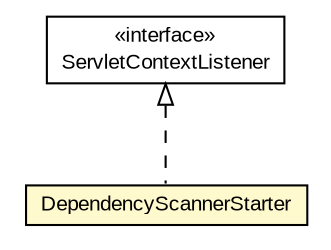 #!/usr/local/bin/dot
#
# Class diagram 
# Generated by UMLGraph version R5_6-24-gf6e263 (http://www.umlgraph.org/)
#

digraph G {
	edge [fontname="arial",fontsize=10,labelfontname="arial",labelfontsize=10];
	node [fontname="arial",fontsize=10,shape=plaintext];
	nodesep=0.25;
	ranksep=0.5;
	// org.miloss.fgsms.auxsrv.DependencyScannerStarter
	c296460 [label=<<table title="org.miloss.fgsms.auxsrv.DependencyScannerStarter" border="0" cellborder="1" cellspacing="0" cellpadding="2" port="p" bgcolor="lemonChiffon" href="./DependencyScannerStarter.html">
		<tr><td><table border="0" cellspacing="0" cellpadding="1">
<tr><td align="center" balign="center"> DependencyScannerStarter </td></tr>
		</table></td></tr>
		</table>>, URL="./DependencyScannerStarter.html", fontname="arial", fontcolor="black", fontsize=10.0];
	//org.miloss.fgsms.auxsrv.DependencyScannerStarter implements javax.servlet.ServletContextListener
	c296540:p -> c296460:p [dir=back,arrowtail=empty,style=dashed];
	// javax.servlet.ServletContextListener
	c296540 [label=<<table title="javax.servlet.ServletContextListener" border="0" cellborder="1" cellspacing="0" cellpadding="2" port="p" href="http://java.sun.com/j2se/1.4.2/docs/api/javax/servlet/ServletContextListener.html">
		<tr><td><table border="0" cellspacing="0" cellpadding="1">
<tr><td align="center" balign="center"> &#171;interface&#187; </td></tr>
<tr><td align="center" balign="center"> ServletContextListener </td></tr>
		</table></td></tr>
		</table>>, URL="http://java.sun.com/j2se/1.4.2/docs/api/javax/servlet/ServletContextListener.html", fontname="arial", fontcolor="black", fontsize=10.0];
}

